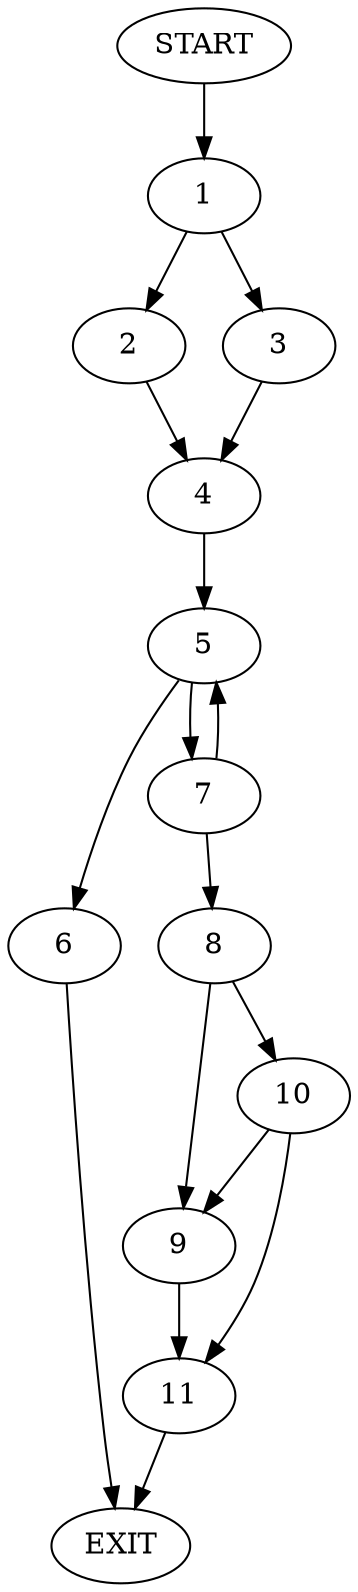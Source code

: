 digraph {
0 [label="START"]
12 [label="EXIT"]
0 -> 1
1 -> 2
1 -> 3
3 -> 4
2 -> 4
4 -> 5
5 -> 6
5 -> 7
6 -> 12
7 -> 8
7 -> 5
8 -> 9
8 -> 10
10 -> 11
10 -> 9
9 -> 11
11 -> 12
}
